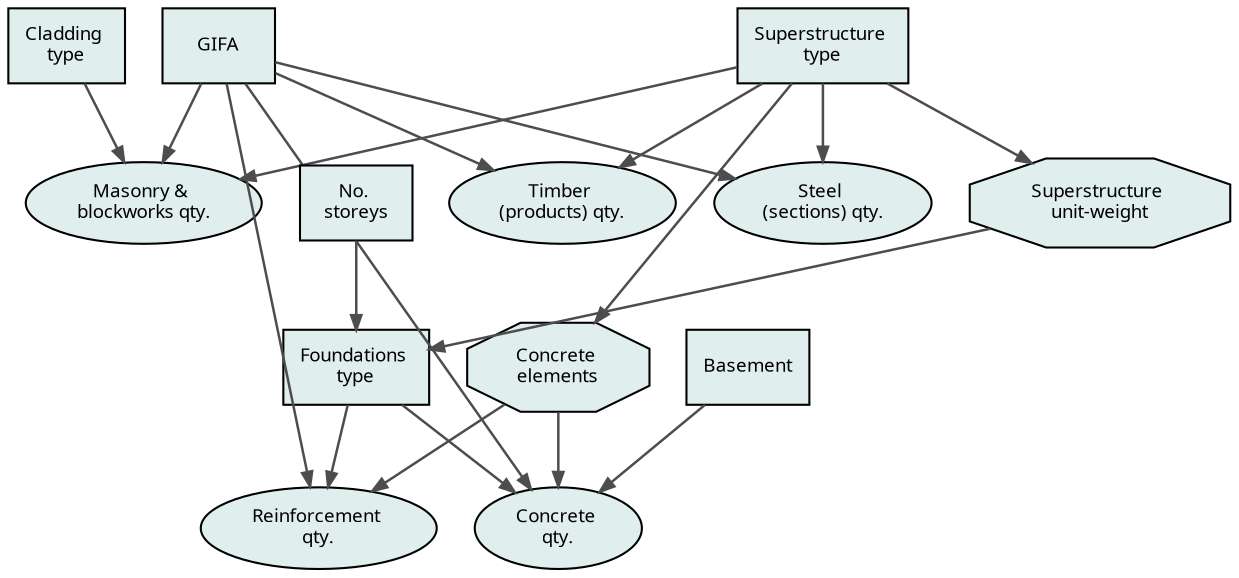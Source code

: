 digraph G {
	graph [pack=true,
		splines=false
	];
	node [fillcolor=azure2,
		fontname=Sans,
		fontsize=9,
		penwidth=1,
		rank=sink,
		shape=octagon,
		style=filled
	];
	edge [arrowhead=normal,
		arrowsize=0.7,
		color=gray30,
		penwidth=1.2
	];
	"Cladding 
type"	[shape=box];
	"Masonry & 
blockworks qty."	[shape=oval];
	"Cladding 
type" -> "Masonry & 
blockworks qty."	[minlen=1];
	"Superstructure 
type"	[shape=box];
	"Timber 
(products) qty."	[shape=oval];
	"Superstructure 
type" -> "Timber 
(products) qty.";
	"Steel 
(sections) qty."	[shape=oval];
	"Superstructure 
type" -> "Steel 
(sections) qty.";
	"Superstructure 
type" -> "Masonry & 
blockworks qty.";
	"Superstructure 
type" -> "Concrete 
elements";
	"Superstructure 
type" -> "Superstructure 
unit-weight";
	GIFA	[shape=box];
	GIFA -> "Timber 
(products) qty.";
	GIFA -> "Steel 
(sections) qty.";
	GIFA -> "Masonry & 
blockworks qty.";
	"Reinforcement 
qty."	[shape=oval];
	GIFA -> "Reinforcement 
qty.";
	"Concrete 
qty."	[shape=oval];
	GIFA -> "Concrete 
qty.";
	"No. 
storeys"	[shape=box];
	"Foundations 
type"	[shape=box];
	"No. 
storeys" -> "Foundations 
type"	[minlen=1];
	Basement	[shape=box];
	Basement -> "Concrete 
qty."	[minlen=1];
	"Foundations 
type" -> "Reinforcement 
qty.";
	"Foundations 
type" -> "Concrete 
qty.";
	"Concrete 
elements" -> "Reinforcement 
qty.";
	"Concrete 
elements" -> "Concrete 
qty.";
	"Superstructure 
unit-weight" -> "Foundations 
type";
}
